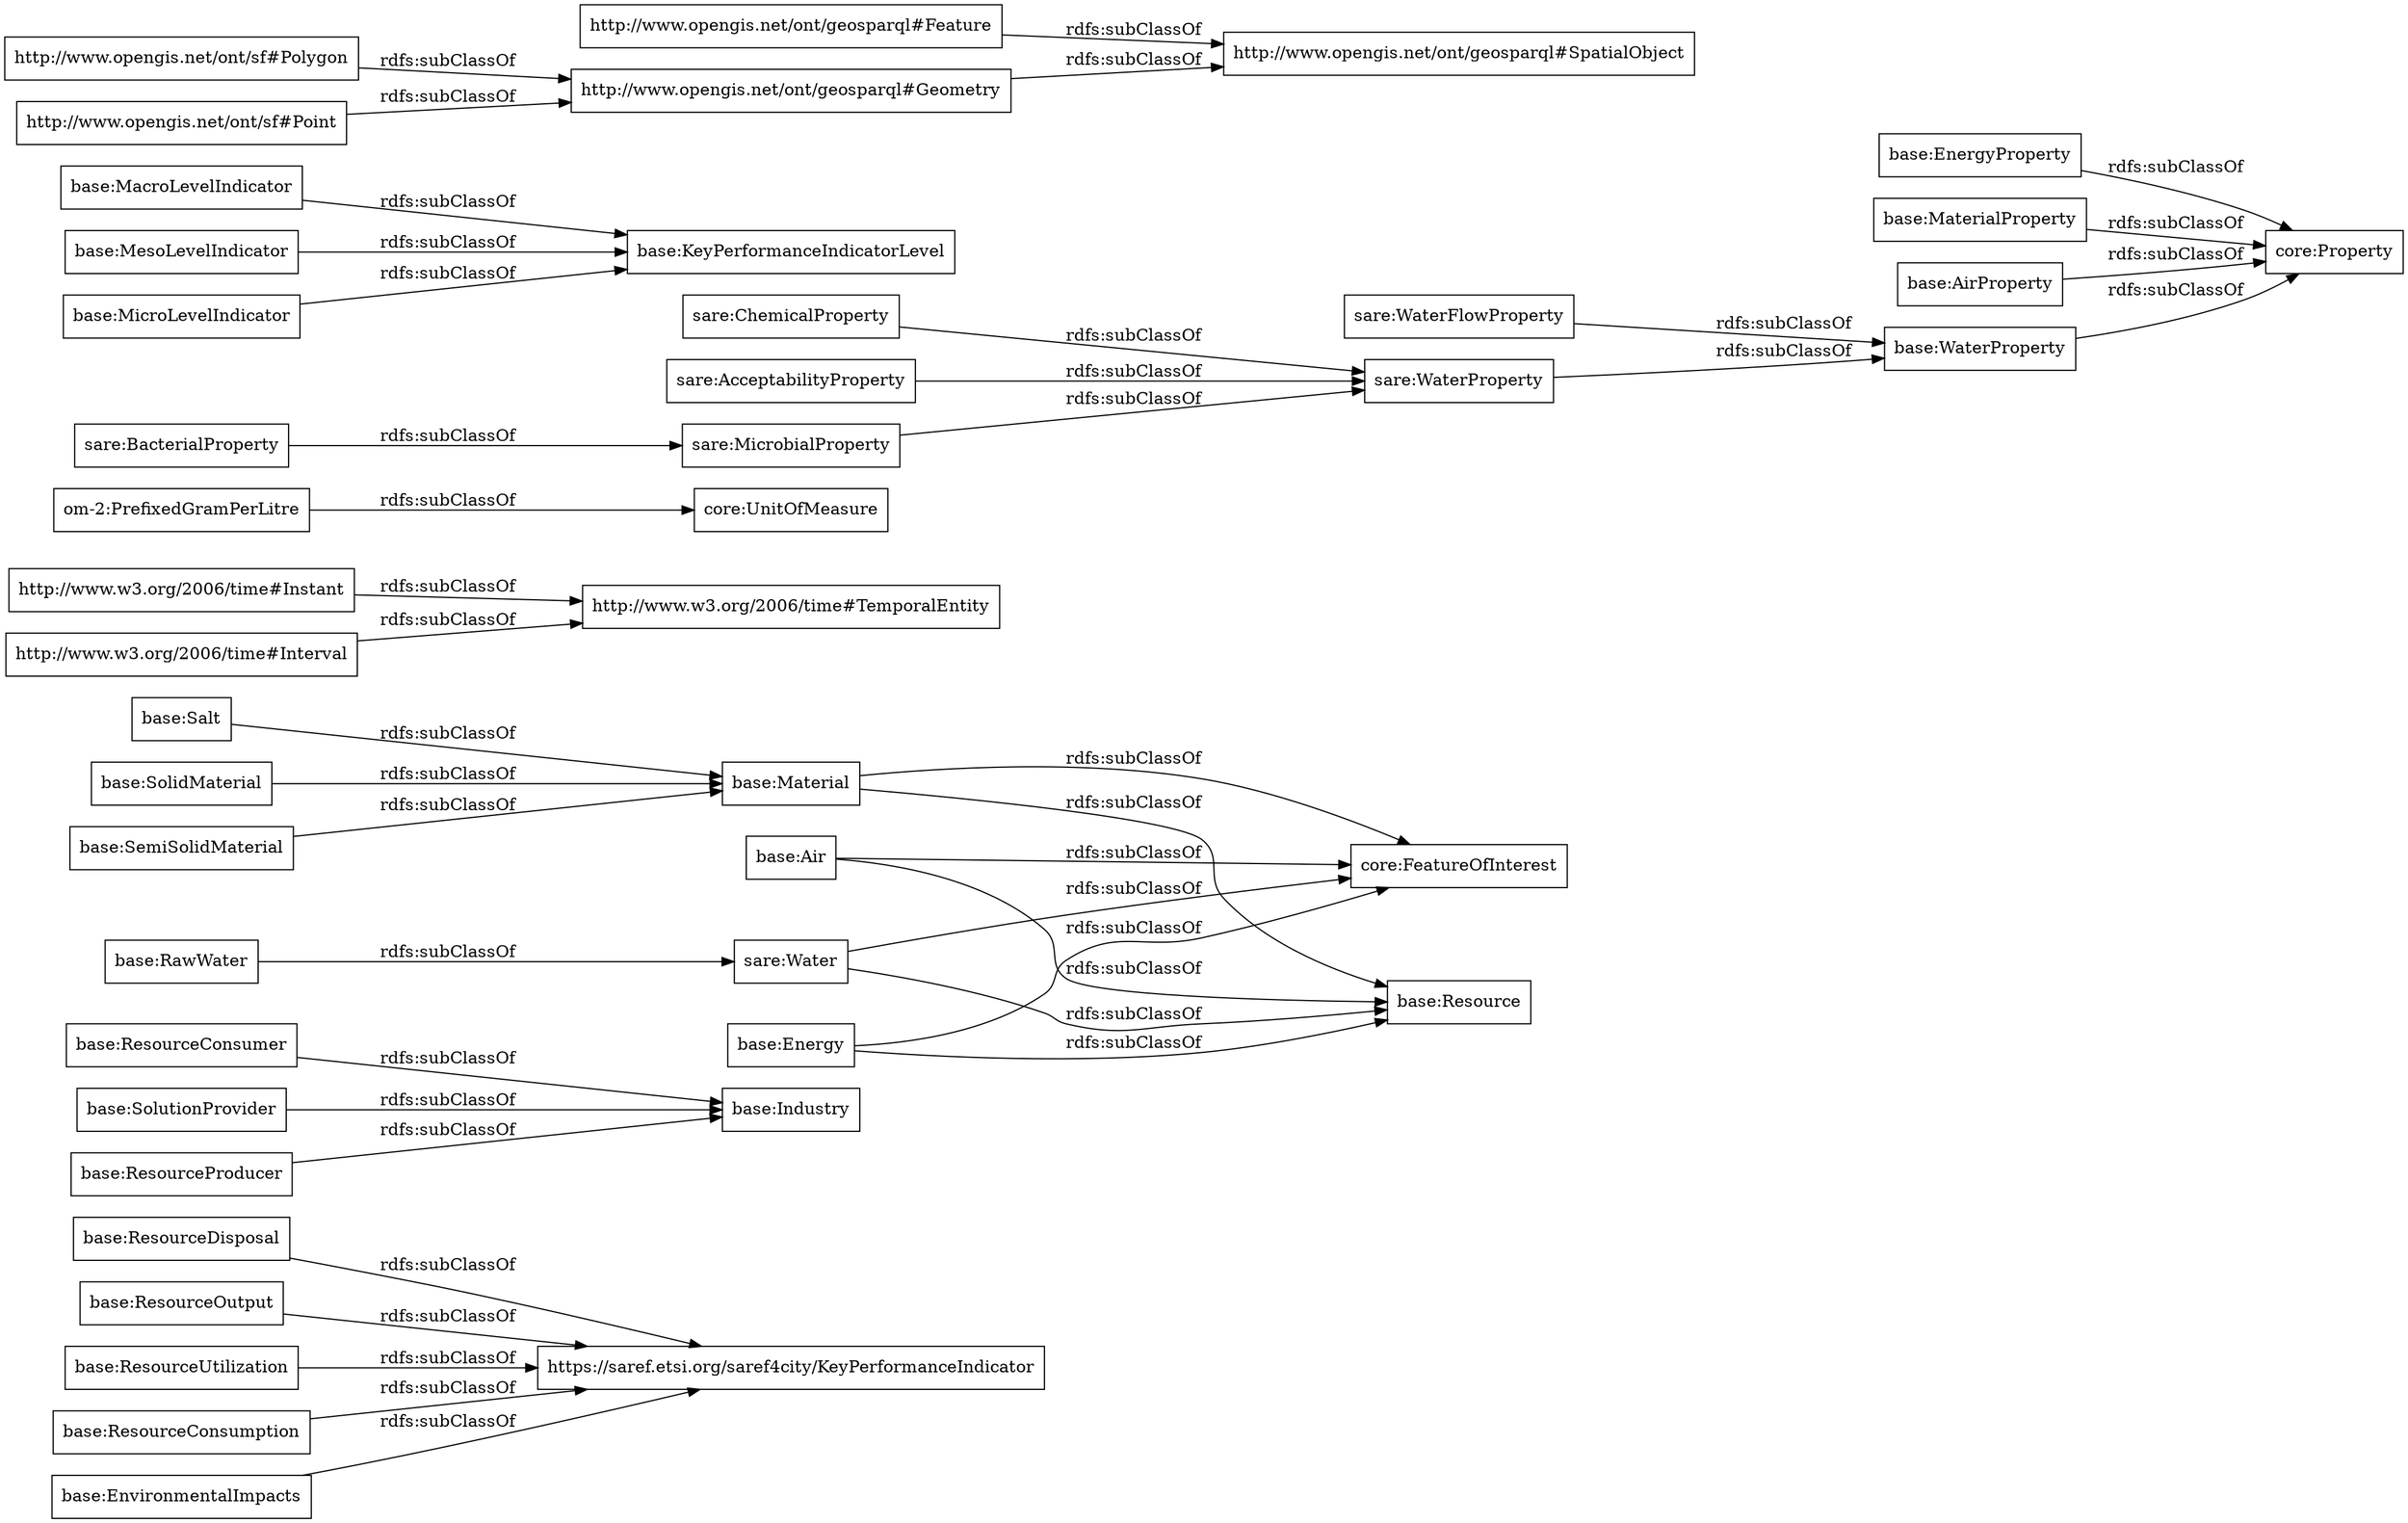 digraph ar2dtool_diagram { 
rankdir=LR;
size="1000"
node [shape = rectangle, color="black"]; "https://saref.etsi.org/saref4city/KeyPerformanceIndicator" "base:ResourceConsumer" "base:Material" "http://www.w3.org/2006/time#Instant" "core:UnitOfMeasure" "core:FeatureOfInterest" "base:RawWater" "base:WaterProperty" "base:Energy" "sare:ChemicalProperty" "base:EnergyProperty" "base:MaterialProperty" "base:MacroLevelIndicator" "base:Salt" "base:AirProperty" "base:ResourceDisposal" "http://www.opengis.net/ont/geosparql#Geometry" "base:ResourceOutput" "base:ResourceUtilization" "sare:BacterialProperty" "sare:WaterFlowProperty" "http://www.opengis.net/ont/sf#Polygon" "http://www.opengis.net/ont/sf#Point" "base:ResourceConsumption" "base:EnvironmentalImpacts" "http://www.opengis.net/ont/geosparql#SpatialObject" "base:KeyPerformanceIndicatorLevel" "http://www.w3.org/2006/time#Interval" "sare:Water" "http://www.w3.org/2006/time#TemporalEntity" "base:SolutionProvider" "om-2:PrefixedGramPerLitre" "base:Air" "base:MesoLevelIndicator" "http://www.opengis.net/ont/geosparql#Feature" "base:MicroLevelIndicator" "base:SolidMaterial" "base:SemiSolidMaterial" "base:ResourceProducer" "sare:AcceptabilityProperty" "base:Industry" "sare:WaterProperty" "base:Resource" "core:Property" "sare:MicrobialProperty" ; /*classes style*/
	"http://www.opengis.net/ont/sf#Polygon" -> "http://www.opengis.net/ont/geosparql#Geometry" [ label = "rdfs:subClassOf" ];
	"base:Energy" -> "base:Resource" [ label = "rdfs:subClassOf" ];
	"base:Energy" -> "core:FeatureOfInterest" [ label = "rdfs:subClassOf" ];
	"base:RawWater" -> "sare:Water" [ label = "rdfs:subClassOf" ];
	"http://www.w3.org/2006/time#Instant" -> "http://www.w3.org/2006/time#TemporalEntity" [ label = "rdfs:subClassOf" ];
	"base:AirProperty" -> "core:Property" [ label = "rdfs:subClassOf" ];
	"base:ResourceDisposal" -> "https://saref.etsi.org/saref4city/KeyPerformanceIndicator" [ label = "rdfs:subClassOf" ];
	"base:ResourceProducer" -> "base:Industry" [ label = "rdfs:subClassOf" ];
	"base:Salt" -> "base:Material" [ label = "rdfs:subClassOf" ];
	"base:WaterProperty" -> "core:Property" [ label = "rdfs:subClassOf" ];
	"http://www.opengis.net/ont/geosparql#Feature" -> "http://www.opengis.net/ont/geosparql#SpatialObject" [ label = "rdfs:subClassOf" ];
	"sare:Water" -> "base:Resource" [ label = "rdfs:subClassOf" ];
	"sare:Water" -> "core:FeatureOfInterest" [ label = "rdfs:subClassOf" ];
	"base:ResourceConsumption" -> "https://saref.etsi.org/saref4city/KeyPerformanceIndicator" [ label = "rdfs:subClassOf" ];
	"base:EnergyProperty" -> "core:Property" [ label = "rdfs:subClassOf" ];
	"http://www.opengis.net/ont/sf#Point" -> "http://www.opengis.net/ont/geosparql#Geometry" [ label = "rdfs:subClassOf" ];
	"base:MesoLevelIndicator" -> "base:KeyPerformanceIndicatorLevel" [ label = "rdfs:subClassOf" ];
	"base:EnvironmentalImpacts" -> "https://saref.etsi.org/saref4city/KeyPerformanceIndicator" [ label = "rdfs:subClassOf" ];
	"base:Material" -> "base:Resource" [ label = "rdfs:subClassOf" ];
	"base:Material" -> "core:FeatureOfInterest" [ label = "rdfs:subClassOf" ];
	"base:ResourceConsumer" -> "base:Industry" [ label = "rdfs:subClassOf" ];
	"om-2:PrefixedGramPerLitre" -> "core:UnitOfMeasure" [ label = "rdfs:subClassOf" ];
	"sare:ChemicalProperty" -> "sare:WaterProperty" [ label = "rdfs:subClassOf" ];
	"base:ResourceUtilization" -> "https://saref.etsi.org/saref4city/KeyPerformanceIndicator" [ label = "rdfs:subClassOf" ];
	"sare:MicrobialProperty" -> "sare:WaterProperty" [ label = "rdfs:subClassOf" ];
	"base:MicroLevelIndicator" -> "base:KeyPerformanceIndicatorLevel" [ label = "rdfs:subClassOf" ];
	"base:MacroLevelIndicator" -> "base:KeyPerformanceIndicatorLevel" [ label = "rdfs:subClassOf" ];
	"base:SemiSolidMaterial" -> "base:Material" [ label = "rdfs:subClassOf" ];
	"base:SolutionProvider" -> "base:Industry" [ label = "rdfs:subClassOf" ];
	"base:MaterialProperty" -> "core:Property" [ label = "rdfs:subClassOf" ];
	"sare:AcceptabilityProperty" -> "sare:WaterProperty" [ label = "rdfs:subClassOf" ];
	"http://www.opengis.net/ont/geosparql#Geometry" -> "http://www.opengis.net/ont/geosparql#SpatialObject" [ label = "rdfs:subClassOf" ];
	"http://www.w3.org/2006/time#Interval" -> "http://www.w3.org/2006/time#TemporalEntity" [ label = "rdfs:subClassOf" ];
	"sare:BacterialProperty" -> "sare:MicrobialProperty" [ label = "rdfs:subClassOf" ];
	"base:SolidMaterial" -> "base:Material" [ label = "rdfs:subClassOf" ];
	"base:Air" -> "base:Resource" [ label = "rdfs:subClassOf" ];
	"base:Air" -> "core:FeatureOfInterest" [ label = "rdfs:subClassOf" ];
	"sare:WaterProperty" -> "base:WaterProperty" [ label = "rdfs:subClassOf" ];
	"base:ResourceOutput" -> "https://saref.etsi.org/saref4city/KeyPerformanceIndicator" [ label = "rdfs:subClassOf" ];
	"sare:WaterFlowProperty" -> "base:WaterProperty" [ label = "rdfs:subClassOf" ];

}
